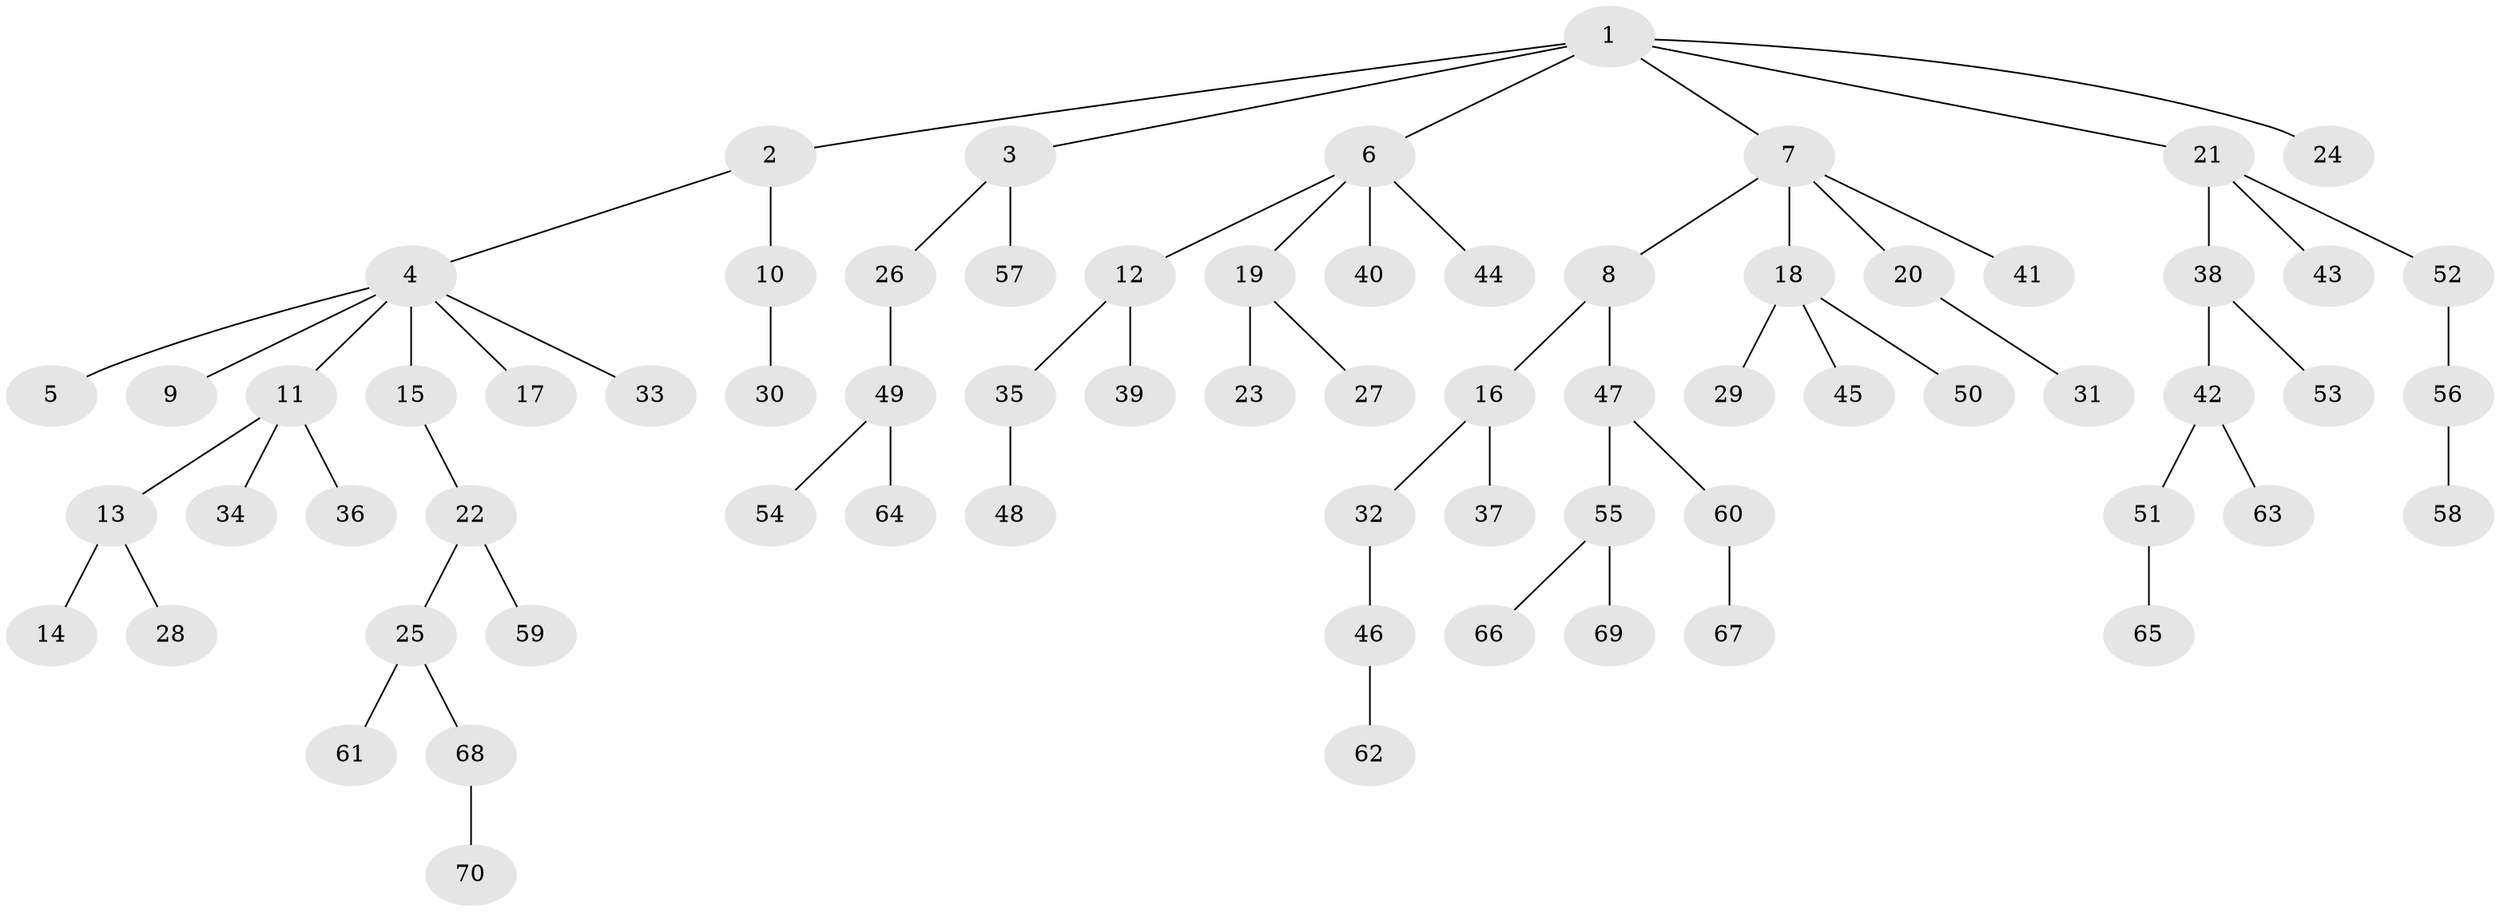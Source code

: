 // coarse degree distribution, {6: 0.03571428571428571, 1: 0.6428571428571429, 4: 0.07142857142857142, 10: 0.03571428571428571, 2: 0.21428571428571427}
// Generated by graph-tools (version 1.1) at 2025/55/03/04/25 21:55:35]
// undirected, 70 vertices, 69 edges
graph export_dot {
graph [start="1"]
  node [color=gray90,style=filled];
  1;
  2;
  3;
  4;
  5;
  6;
  7;
  8;
  9;
  10;
  11;
  12;
  13;
  14;
  15;
  16;
  17;
  18;
  19;
  20;
  21;
  22;
  23;
  24;
  25;
  26;
  27;
  28;
  29;
  30;
  31;
  32;
  33;
  34;
  35;
  36;
  37;
  38;
  39;
  40;
  41;
  42;
  43;
  44;
  45;
  46;
  47;
  48;
  49;
  50;
  51;
  52;
  53;
  54;
  55;
  56;
  57;
  58;
  59;
  60;
  61;
  62;
  63;
  64;
  65;
  66;
  67;
  68;
  69;
  70;
  1 -- 2;
  1 -- 3;
  1 -- 6;
  1 -- 7;
  1 -- 21;
  1 -- 24;
  2 -- 4;
  2 -- 10;
  3 -- 26;
  3 -- 57;
  4 -- 5;
  4 -- 9;
  4 -- 11;
  4 -- 15;
  4 -- 17;
  4 -- 33;
  6 -- 12;
  6 -- 19;
  6 -- 40;
  6 -- 44;
  7 -- 8;
  7 -- 18;
  7 -- 20;
  7 -- 41;
  8 -- 16;
  8 -- 47;
  10 -- 30;
  11 -- 13;
  11 -- 34;
  11 -- 36;
  12 -- 35;
  12 -- 39;
  13 -- 14;
  13 -- 28;
  15 -- 22;
  16 -- 32;
  16 -- 37;
  18 -- 29;
  18 -- 45;
  18 -- 50;
  19 -- 23;
  19 -- 27;
  20 -- 31;
  21 -- 38;
  21 -- 43;
  21 -- 52;
  22 -- 25;
  22 -- 59;
  25 -- 61;
  25 -- 68;
  26 -- 49;
  32 -- 46;
  35 -- 48;
  38 -- 42;
  38 -- 53;
  42 -- 51;
  42 -- 63;
  46 -- 62;
  47 -- 55;
  47 -- 60;
  49 -- 54;
  49 -- 64;
  51 -- 65;
  52 -- 56;
  55 -- 66;
  55 -- 69;
  56 -- 58;
  60 -- 67;
  68 -- 70;
}
